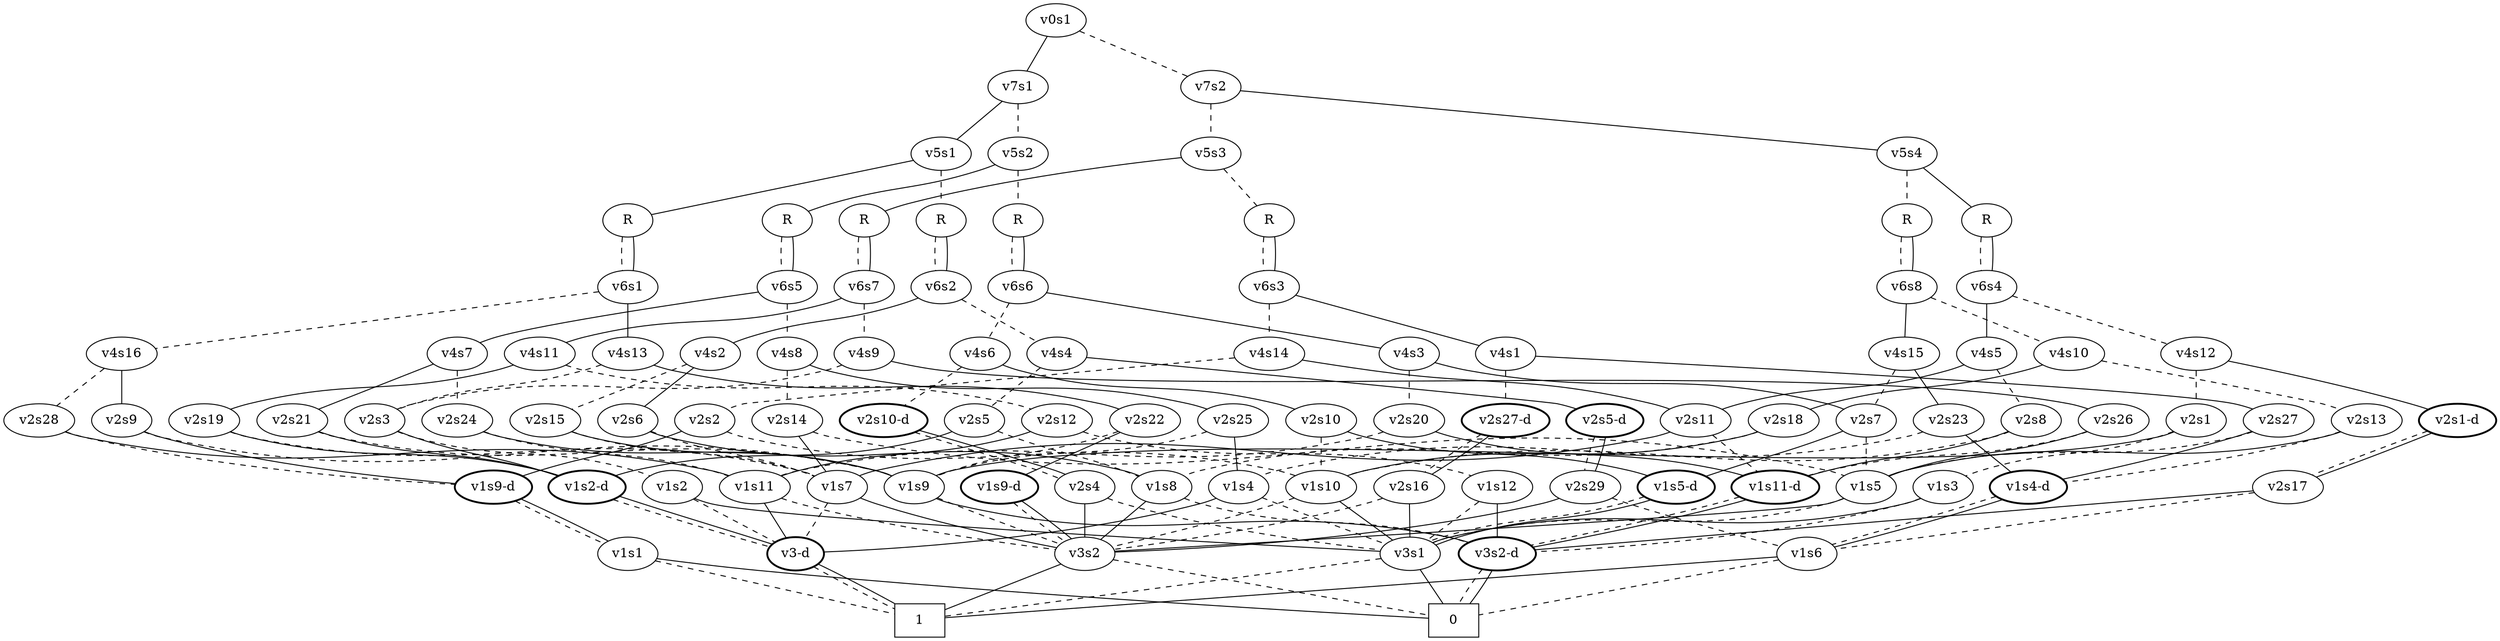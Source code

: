 graph BDD_Tree {
	 node1 [label="v0s1"];
	 node2 [label="v7s1"];
	 node1 -- node2 [style=solid];
	 node513 [label="v7s2"];
	 node1 -- node513 [style=dashed];
	 node3 [label="v5s1"];
	 node2 -- node3 [style=solid];
	 node258 [label="v5s2"];
	 node2 -- node258 [style=dashed];
	 node4 [label="R"];
	 node3 -- node4 [style=solid];
	 node131 [label="R"];
	 node3 -- node131 [style=dashed];
	 node68 [label="v6s1"];
	 node4 -- node68 [style=dashed];
	 node4 -- node68 [style=solid];
	 node69 [label="v4s13"];
	 node68 -- node69 [style=solid];
	 node100 [label="v4s16"];
	 node68 -- node100 [style=dashed];
	 node70 [label="v2s22"];
	 node69 -- node70 [style=solid];
	 node882 [label="v2s3"];
	 node69 -- node882 [style=dashed];
	 node71 [label="v1s9-d",style=bold];
	 node70 -- node71 [style=solid];
	 node628 [label="v1s9"];
	 node70 -- node628 [style=dashed];
	 node1021 [label="v3s2"];
	 node71 -- node1021 [style=dashed];
	 node71 -- node1021 [style=solid];
	 node1022 [label="1",shape=box];
	 node1021 -- node1022 [style=solid];
	 node1023 [label="0",shape=box];
	 node1021 -- node1023 [style=dashed];
	 node1006 [label="v3s2-d",style=bold];
	 node628 -- node1006 [style=solid];
	 node1021 [label="v3s2"];
	 node628 -- node1021 [style=dashed];
	 node1023 [label="0",shape=box];
	 node1006 -- node1023 [style=dashed];
	 node1006 -- node1023 [style=solid];
	 node883 [label="v1s2-d",style=bold];
	 node882 -- node883 [style=solid];
	 node890 [label="v1s2"];
	 node882 -- node890 [style=dashed];
	 node999 [label="v3-d",style=bold];
	 node883 -- node999 [style=dashed];
	 node883 -- node999 [style=solid];
	 node1022 [label="1",shape=box];
	 node999 -- node1022 [style=dashed];
	 node999 -- node1022 [style=solid];
	 node1018 [label="v3s1"];
	 node890 -- node1018 [style=solid];
	 node999 [label="v3-d",style=bold];
	 node890 -- node999 [style=dashed];
	 node1023 [label="0",shape=box];
	 node1018 -- node1023 [style=solid];
	 node1022 [label="1",shape=box];
	 node1018 -- node1022 [style=dashed];
	 node101 [label="v2s9"];
	 node100 -- node101 [style=solid];
	 node116 [label="v2s28"];
	 node100 -- node116 [style=dashed];
	 node1010 [label="v1s9-d",style=bold];
	 node101 -- node1010 [style=solid];
	 node628 [label="v1s9"];
	 node101 -- node628 [style=dashed];
	 node1014 [label="v1s1"];
	 node1010 -- node1014 [style=dashed];
	 node1010 -- node1014 [style=solid];
	 node1023 [label="0",shape=box];
	 node1014 -- node1023 [style=solid];
	 node1022 [label="1",shape=box];
	 node1014 -- node1022 [style=dashed];
	 node852 [label="v1s11"];
	 node116 -- node852 [style=solid];
	 node1010 [label="v1s9-d",style=bold];
	 node116 -- node1010 [style=dashed];
	 node999 [label="v3-d",style=bold];
	 node852 -- node999 [style=solid];
	 node1021 [label="v3s2"];
	 node852 -- node1021 [style=dashed];
	 node195 [label="v6s2"];
	 node131 -- node195 [style=dashed];
	 node131 -- node195 [style=solid];
	 node196 [label="v4s2"];
	 node195 -- node196 [style=solid];
	 node227 [label="v4s4"];
	 node195 -- node227 [style=dashed];
	 node197 [label="v2s6"];
	 node196 -- node197 [style=solid];
	 node212 [label="v2s15"];
	 node196 -- node212 [style=dashed];
	 node747 [label="v1s8"];
	 node197 -- node747 [style=solid];
	 node995 [label="v1s7"];
	 node197 -- node995 [style=dashed];
	 node1021 [label="v3s2"];
	 node747 -- node1021 [style=solid];
	 node1006 [label="v3s2-d",style=bold];
	 node747 -- node1006 [style=dashed];
	 node1021 [label="v3s2"];
	 node995 -- node1021 [style=solid];
	 node999 [label="v3-d",style=bold];
	 node995 -- node999 [style=dashed];
	 node628 [label="v1s9"];
	 node212 -- node628 [style=solid];
	 node995 [label="v1s7"];
	 node212 -- node995 [style=dashed];
	 node228 [label="v2s5-d",style=bold];
	 node227 -- node228 [style=solid];
	 node243 [label="v2s5"];
	 node227 -- node243 [style=dashed];
	 node236 [label="v2s29"];
	 node228 -- node236 [style=dashed];
	 node228 -- node236 [style=solid];
	 node1021 [label="v3s2"];
	 node236 -- node1021 [style=solid];
	 node968 [label="v1s6"];
	 node236 -- node968 [style=dashed];
	 node1022 [label="1",shape=box];
	 node968 -- node1022 [style=solid];
	 node1023 [label="0",shape=box];
	 node968 -- node1023 [style=dashed];
	 node883 [label="v1s2-d",style=bold];
	 node243 -- node883 [style=solid];
	 node747 [label="v1s8"];
	 node243 -- node747 [style=dashed];
	 node259 [label="R"];
	 node258 -- node259 [style=solid];
	 node386 [label="R"];
	 node258 -- node386 [style=dashed];
	 node323 [label="v6s5"];
	 node259 -- node323 [style=dashed];
	 node259 -- node323 [style=solid];
	 node324 [label="v4s7"];
	 node323 -- node324 [style=solid];
	 node355 [label="v4s8"];
	 node323 -- node355 [style=dashed];
	 node325 [label="v2s21"];
	 node324 -- node325 [style=solid];
	 node340 [label="v2s24"];
	 node324 -- node340 [style=dashed];
	 node883 [label="v1s2-d",style=bold];
	 node325 -- node883 [style=solid];
	 node628 [label="v1s9"];
	 node325 -- node628 [style=dashed];
	 node628 [label="v1s9"];
	 node340 -- node628 [style=solid];
	 node852 [label="v1s11"];
	 node340 -- node852 [style=dashed];
	 node356 [label="v2s25"];
	 node355 -- node356 [style=solid];
	 node371 [label="v2s14"];
	 node355 -- node371 [style=dashed];
	 node716 [label="v1s4"];
	 node356 -- node716 [style=solid];
	 node628 [label="v1s9"];
	 node356 -- node628 [style=dashed];
	 node999 [label="v3-d",style=bold];
	 node716 -- node999 [style=solid];
	 node1018 [label="v3s1"];
	 node716 -- node1018 [style=dashed];
	 node995 [label="v1s7"];
	 node371 -- node995 [style=solid];
	 node971 [label="v1s5"];
	 node371 -- node971 [style=dashed];
	 node1021 [label="v3s2"];
	 node971 -- node1021 [style=solid];
	 node1018 [label="v3s1"];
	 node971 -- node1018 [style=dashed];
	 node450 [label="v6s6"];
	 node386 -- node450 [style=dashed];
	 node386 -- node450 [style=solid];
	 node451 [label="v4s3"];
	 node450 -- node451 [style=solid];
	 node482 [label="v4s6"];
	 node450 -- node482 [style=dashed];
	 node723 [label="v2s7"];
	 node451 -- node723 [style=solid];
	 node467 [label="v2s20"];
	 node451 -- node467 [style=dashed];
	 node724 [label="v1s5-d",style=bold];
	 node723 -- node724 [style=solid];
	 node971 [label="v1s5"];
	 node723 -- node971 [style=dashed];
	 node1018 [label="v3s1"];
	 node724 -- node1018 [style=dashed];
	 node724 -- node1018 [style=solid];
	 node1002 [label="v1s11-d",style=bold];
	 node467 -- node1002 [style=solid];
	 node852 [label="v1s11"];
	 node467 -- node852 [style=dashed];
	 node1006 [label="v3s2-d",style=bold];
	 node1002 -- node1006 [style=dashed];
	 node1002 -- node1006 [style=solid];
	 node483 [label="v2s10"];
	 node482 -- node483 [style=solid];
	 node498 [label="v2s10-d",style=bold];
	 node482 -- node498 [style=dashed];
	 node724 [label="v1s5-d",style=bold];
	 node483 -- node724 [style=solid];
	 node1017 [label="v1s10"];
	 node483 -- node1017 [style=dashed];
	 node1018 [label="v3s1"];
	 node1017 -- node1018 [style=solid];
	 node1021 [label="v3s2"];
	 node1017 -- node1021 [style=dashed];
	 node506 [label="v2s4"];
	 node498 -- node506 [style=dashed];
	 node498 -- node506 [style=solid];
	 node1021 [label="v3s2"];
	 node506 -- node1021 [style=solid];
	 node1018 [label="v3s1"];
	 node506 -- node1018 [style=dashed];
	 node514 [label="v5s4"];
	 node513 -- node514 [style=solid];
	 node769 [label="v5s3"];
	 node513 -- node769 [style=dashed];
	 node515 [label="R"];
	 node514 -- node515 [style=solid];
	 node642 [label="R"];
	 node514 -- node642 [style=dashed];
	 node579 [label="v6s4"];
	 node515 -- node579 [style=dashed];
	 node515 -- node579 [style=solid];
	 node580 [label="v4s5"];
	 node579 -- node580 [style=solid];
	 node611 [label="v4s12"];
	 node579 -- node611 [style=dashed];
	 node994 [label="v2s11"];
	 node580 -- node994 [style=solid];
	 node596 [label="v2s8"];
	 node580 -- node596 [style=dashed];
	 node995 [label="v1s7"];
	 node994 -- node995 [style=solid];
	 node1002 [label="v1s11-d",style=bold];
	 node994 -- node1002 [style=dashed];
	 node1002 [label="v1s11-d",style=bold];
	 node596 -- node1002 [style=solid];
	 node1017 [label="v1s10"];
	 node596 -- node1017 [style=dashed];
	 node612 [label="v2s1-d",style=bold];
	 node611 -- node612 [style=solid];
	 node627 [label="v2s1"];
	 node611 -- node627 [style=dashed];
	 node620 [label="v2s17"];
	 node612 -- node620 [style=dashed];
	 node612 -- node620 [style=solid];
	 node1006 [label="v3s2-d",style=bold];
	 node620 -- node1006 [style=solid];
	 node968 [label="v1s6"];
	 node620 -- node968 [style=dashed];
	 node628 [label="v1s9"];
	 node627 -- node628 [style=solid];
	 node635 [label="v1s3"];
	 node627 -- node635 [style=dashed];
	 node1018 [label="v3s1"];
	 node635 -- node1018 [style=solid];
	 node1006 [label="v3s2-d",style=bold];
	 node635 -- node1006 [style=dashed];
	 node706 [label="v6s8"];
	 node642 -- node706 [style=dashed];
	 node642 -- node706 [style=solid];
	 node707 [label="v4s15"];
	 node706 -- node707 [style=solid];
	 node738 [label="v4s10"];
	 node706 -- node738 [style=dashed];
	 node708 [label="v2s23"];
	 node707 -- node708 [style=solid];
	 node723 [label="v2s7"];
	 node707 -- node723 [style=dashed];
	 node964 [label="v1s4-d",style=bold];
	 node708 -- node964 [style=solid];
	 node716 [label="v1s4"];
	 node708 -- node716 [style=dashed];
	 node968 [label="v1s6"];
	 node964 -- node968 [style=dashed];
	 node964 -- node968 [style=solid];
	 node739 [label="v2s18"];
	 node738 -- node739 [style=solid];
	 node754 [label="v2s13"];
	 node738 -- node754 [style=dashed];
	 node1017 [label="v1s10"];
	 node739 -- node1017 [style=solid];
	 node747 [label="v1s8"];
	 node739 -- node747 [style=dashed];
	 node971 [label="v1s5"];
	 node754 -- node971 [style=solid];
	 node964 [label="v1s4-d",style=bold];
	 node754 -- node964 [style=dashed];
	 node770 [label="R"];
	 node769 -- node770 [style=solid];
	 node897 [label="R"];
	 node769 -- node897 [style=dashed];
	 node834 [label="v6s7"];
	 node770 -- node834 [style=dashed];
	 node770 -- node834 [style=solid];
	 node835 [label="v4s11"];
	 node834 -- node835 [style=solid];
	 node866 [label="v4s9"];
	 node834 -- node866 [style=dashed];
	 node836 [label="v2s19"];
	 node835 -- node836 [style=solid];
	 node851 [label="v2s12"];
	 node835 -- node851 [style=dashed];
	 node883 [label="v1s2-d",style=bold];
	 node836 -- node883 [style=solid];
	 node995 [label="v1s7"];
	 node836 -- node995 [style=dashed];
	 node852 [label="v1s11"];
	 node851 -- node852 [style=solid];
	 node859 [label="v1s12"];
	 node851 -- node859 [style=dashed];
	 node1006 [label="v3s2-d",style=bold];
	 node859 -- node1006 [style=solid];
	 node1018 [label="v3s1"];
	 node859 -- node1018 [style=dashed];
	 node867 [label="v2s26"];
	 node866 -- node867 [style=solid];
	 node882 [label="v2s3"];
	 node866 -- node882 [style=dashed];
	 node971 [label="v1s5"];
	 node867 -- node971 [style=solid];
	 node1002 [label="v1s11-d",style=bold];
	 node867 -- node1002 [style=dashed];
	 node961 [label="v6s3"];
	 node897 -- node961 [style=dashed];
	 node897 -- node961 [style=solid];
	 node962 [label="v4s1"];
	 node961 -- node962 [style=solid];
	 node993 [label="v4s14"];
	 node961 -- node993 [style=dashed];
	 node963 [label="v2s27"];
	 node962 -- node963 [style=solid];
	 node978 [label="v2s27-d",style=bold];
	 node962 -- node978 [style=dashed];
	 node964 [label="v1s4-d",style=bold];
	 node963 -- node964 [style=solid];
	 node971 [label="v1s5"];
	 node963 -- node971 [style=dashed];
	 node986 [label="v2s16"];
	 node978 -- node986 [style=dashed];
	 node978 -- node986 [style=solid];
	 node1018 [label="v3s1"];
	 node986 -- node1018 [style=solid];
	 node1021 [label="v3s2"];
	 node986 -- node1021 [style=dashed];
	 node994 [label="v2s11"];
	 node993 -- node994 [style=solid];
	 node1009 [label="v2s2"];
	 node993 -- node1009 [style=dashed];
	 node1010 [label="v1s9-d",style=bold];
	 node1009 -- node1010 [style=solid];
	 node1017 [label="v1s10"];
	 node1009 -- node1017 [style=dashed];
}
